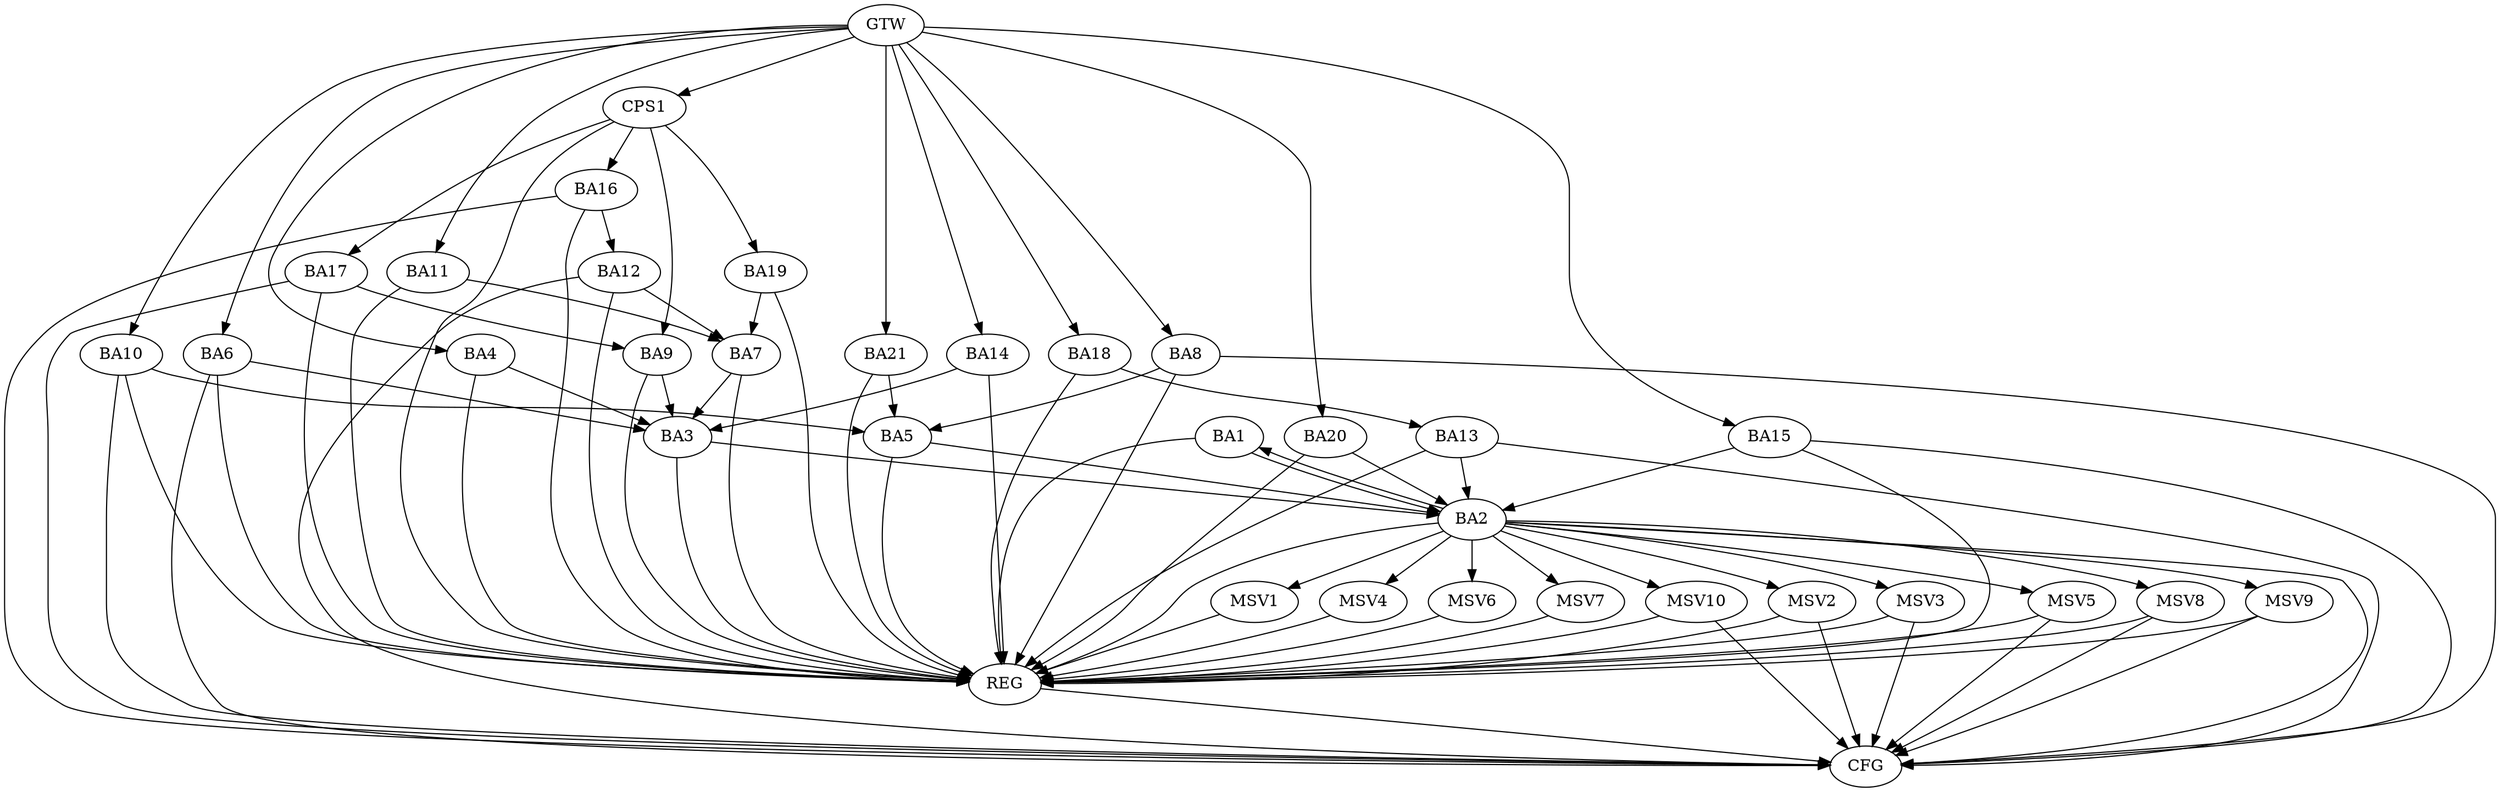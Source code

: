 strict digraph G {
  BA1 [ label="BA1" ];
  BA2 [ label="BA2" ];
  BA3 [ label="BA3" ];
  BA4 [ label="BA4" ];
  BA5 [ label="BA5" ];
  BA6 [ label="BA6" ];
  BA7 [ label="BA7" ];
  BA8 [ label="BA8" ];
  BA9 [ label="BA9" ];
  BA10 [ label="BA10" ];
  BA11 [ label="BA11" ];
  BA12 [ label="BA12" ];
  BA13 [ label="BA13" ];
  BA14 [ label="BA14" ];
  BA15 [ label="BA15" ];
  BA16 [ label="BA16" ];
  BA17 [ label="BA17" ];
  BA18 [ label="BA18" ];
  BA19 [ label="BA19" ];
  BA20 [ label="BA20" ];
  BA21 [ label="BA21" ];
  CPS1 [ label="CPS1" ];
  GTW [ label="GTW" ];
  REG [ label="REG" ];
  CFG [ label="CFG" ];
  MSV1 [ label="MSV1" ];
  MSV2 [ label="MSV2" ];
  MSV3 [ label="MSV3" ];
  MSV4 [ label="MSV4" ];
  MSV5 [ label="MSV5" ];
  MSV6 [ label="MSV6" ];
  MSV7 [ label="MSV7" ];
  MSV8 [ label="MSV8" ];
  MSV9 [ label="MSV9" ];
  MSV10 [ label="MSV10" ];
  BA1 -> BA2;
  BA2 -> BA1;
  BA3 -> BA2;
  BA4 -> BA3;
  BA5 -> BA2;
  BA6 -> BA3;
  BA7 -> BA3;
  BA8 -> BA5;
  BA9 -> BA3;
  BA10 -> BA5;
  BA11 -> BA7;
  BA12 -> BA7;
  BA13 -> BA2;
  BA14 -> BA3;
  BA15 -> BA2;
  BA16 -> BA12;
  BA17 -> BA9;
  BA18 -> BA13;
  BA19 -> BA7;
  BA20 -> BA2;
  BA21 -> BA5;
  CPS1 -> BA19;
  CPS1 -> BA16;
  CPS1 -> BA17;
  CPS1 -> BA9;
  GTW -> BA4;
  GTW -> BA6;
  GTW -> BA8;
  GTW -> BA10;
  GTW -> BA11;
  GTW -> BA14;
  GTW -> BA15;
  GTW -> BA18;
  GTW -> BA20;
  GTW -> BA21;
  GTW -> CPS1;
  BA1 -> REG;
  BA2 -> REG;
  BA3 -> REG;
  BA4 -> REG;
  BA5 -> REG;
  BA6 -> REG;
  BA7 -> REG;
  BA8 -> REG;
  BA9 -> REG;
  BA10 -> REG;
  BA11 -> REG;
  BA12 -> REG;
  BA13 -> REG;
  BA14 -> REG;
  BA15 -> REG;
  BA16 -> REG;
  BA17 -> REG;
  BA18 -> REG;
  BA19 -> REG;
  BA20 -> REG;
  BA21 -> REG;
  CPS1 -> REG;
  BA15 -> CFG;
  BA17 -> CFG;
  BA12 -> CFG;
  BA6 -> CFG;
  BA2 -> CFG;
  BA16 -> CFG;
  BA8 -> CFG;
  BA13 -> CFG;
  BA10 -> CFG;
  REG -> CFG;
  BA2 -> MSV1;
  MSV1 -> REG;
  BA2 -> MSV2;
  MSV2 -> REG;
  MSV2 -> CFG;
  BA2 -> MSV3;
  MSV3 -> REG;
  MSV3 -> CFG;
  BA2 -> MSV4;
  MSV4 -> REG;
  BA2 -> MSV5;
  MSV5 -> REG;
  MSV5 -> CFG;
  BA2 -> MSV6;
  MSV6 -> REG;
  BA2 -> MSV7;
  BA2 -> MSV8;
  BA2 -> MSV9;
  MSV7 -> REG;
  MSV8 -> REG;
  MSV8 -> CFG;
  MSV9 -> REG;
  MSV9 -> CFG;
  BA2 -> MSV10;
  MSV10 -> REG;
  MSV10 -> CFG;
}
